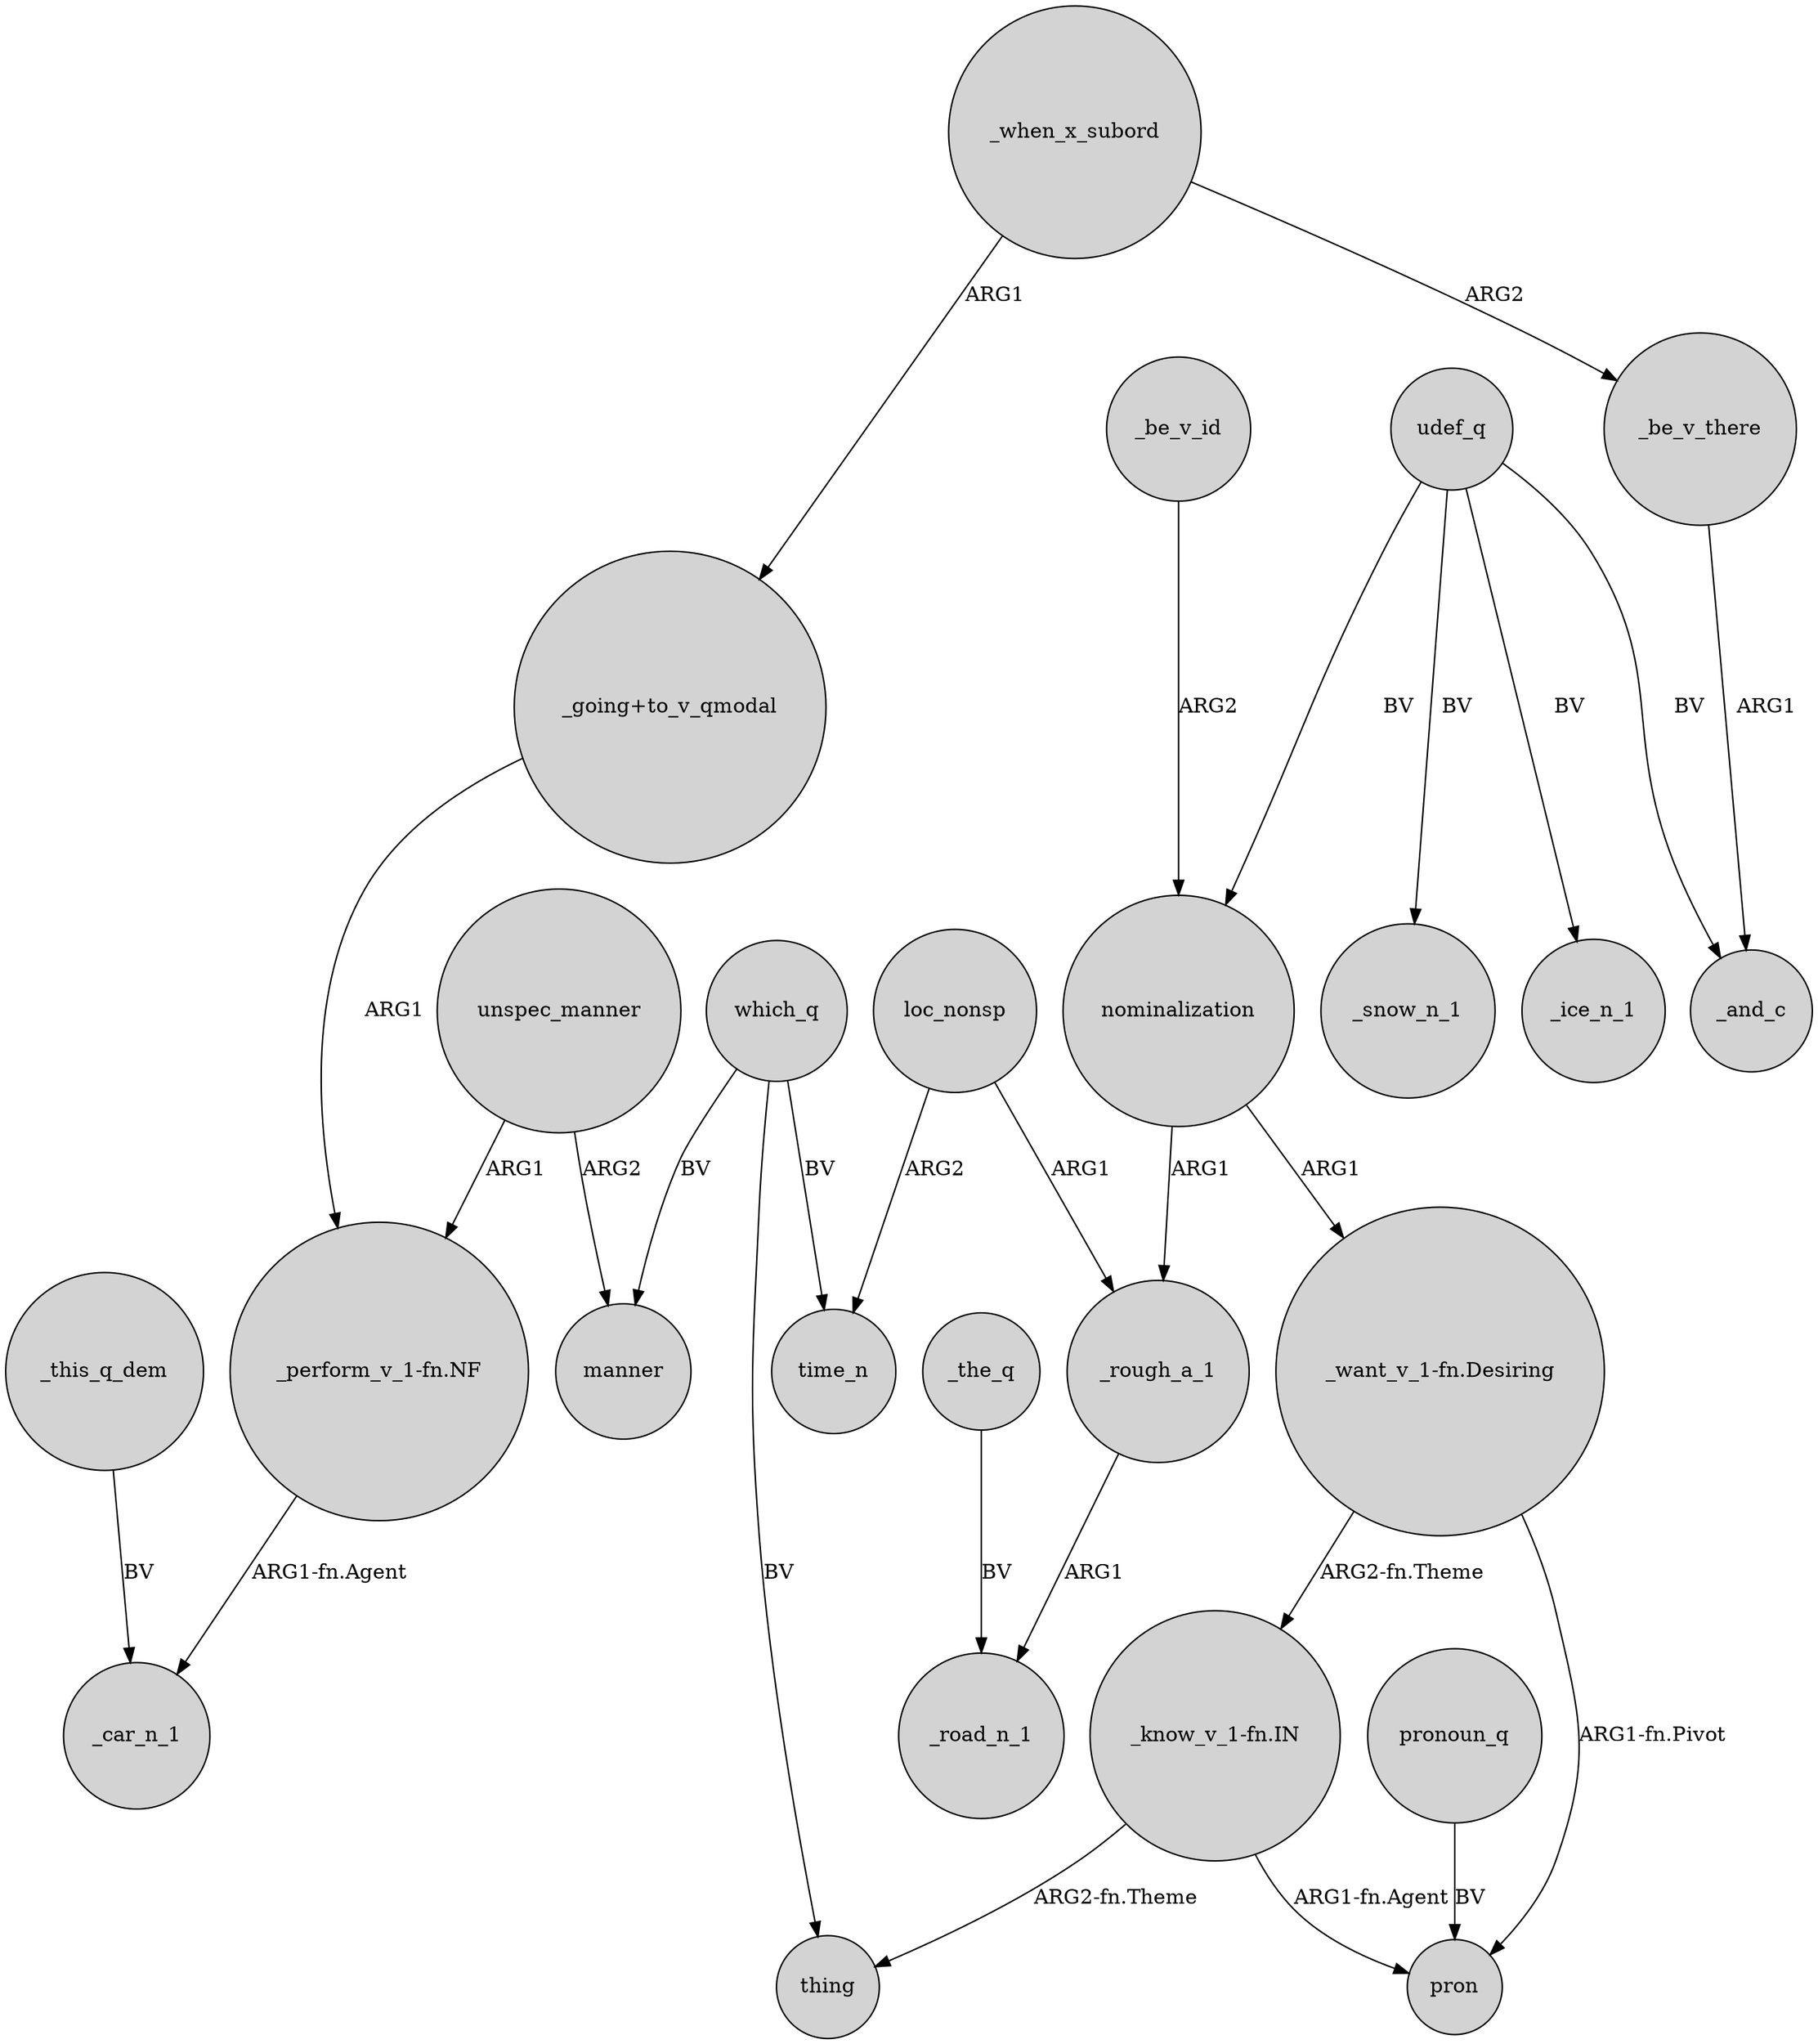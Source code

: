 digraph {
	node [shape=circle style=filled]
	_when_x_subord -> "_going+to_v_qmodal" [label=ARG1]
	nominalization -> _rough_a_1 [label=ARG1]
	udef_q -> _ice_n_1 [label=BV]
	"_want_v_1-fn.Desiring" -> pron [label="ARG1-fn.Pivot"]
	which_q -> time_n [label=BV]
	udef_q -> _snow_n_1 [label=BV]
	"_know_v_1-fn.IN" -> pron [label="ARG1-fn.Agent"]
	which_q -> manner [label=BV]
	loc_nonsp -> time_n [label=ARG2]
	_be_v_there -> _and_c [label=ARG1]
	_rough_a_1 -> _road_n_1 [label=ARG1]
	pronoun_q -> pron [label=BV]
	nominalization -> "_want_v_1-fn.Desiring" [label=ARG1]
	loc_nonsp -> _rough_a_1 [label=ARG1]
	_this_q_dem -> _car_n_1 [label=BV]
	_be_v_id -> nominalization [label=ARG2]
	"_going+to_v_qmodal" -> "_perform_v_1-fn.NF" [label=ARG1]
	_when_x_subord -> _be_v_there [label=ARG2]
	udef_q -> nominalization [label=BV]
	_the_q -> _road_n_1 [label=BV]
	unspec_manner -> "_perform_v_1-fn.NF" [label=ARG1]
	udef_q -> _and_c [label=BV]
	"_perform_v_1-fn.NF" -> _car_n_1 [label="ARG1-fn.Agent"]
	unspec_manner -> manner [label=ARG2]
	"_want_v_1-fn.Desiring" -> "_know_v_1-fn.IN" [label="ARG2-fn.Theme"]
	"_know_v_1-fn.IN" -> thing [label="ARG2-fn.Theme"]
	which_q -> thing [label=BV]
}
